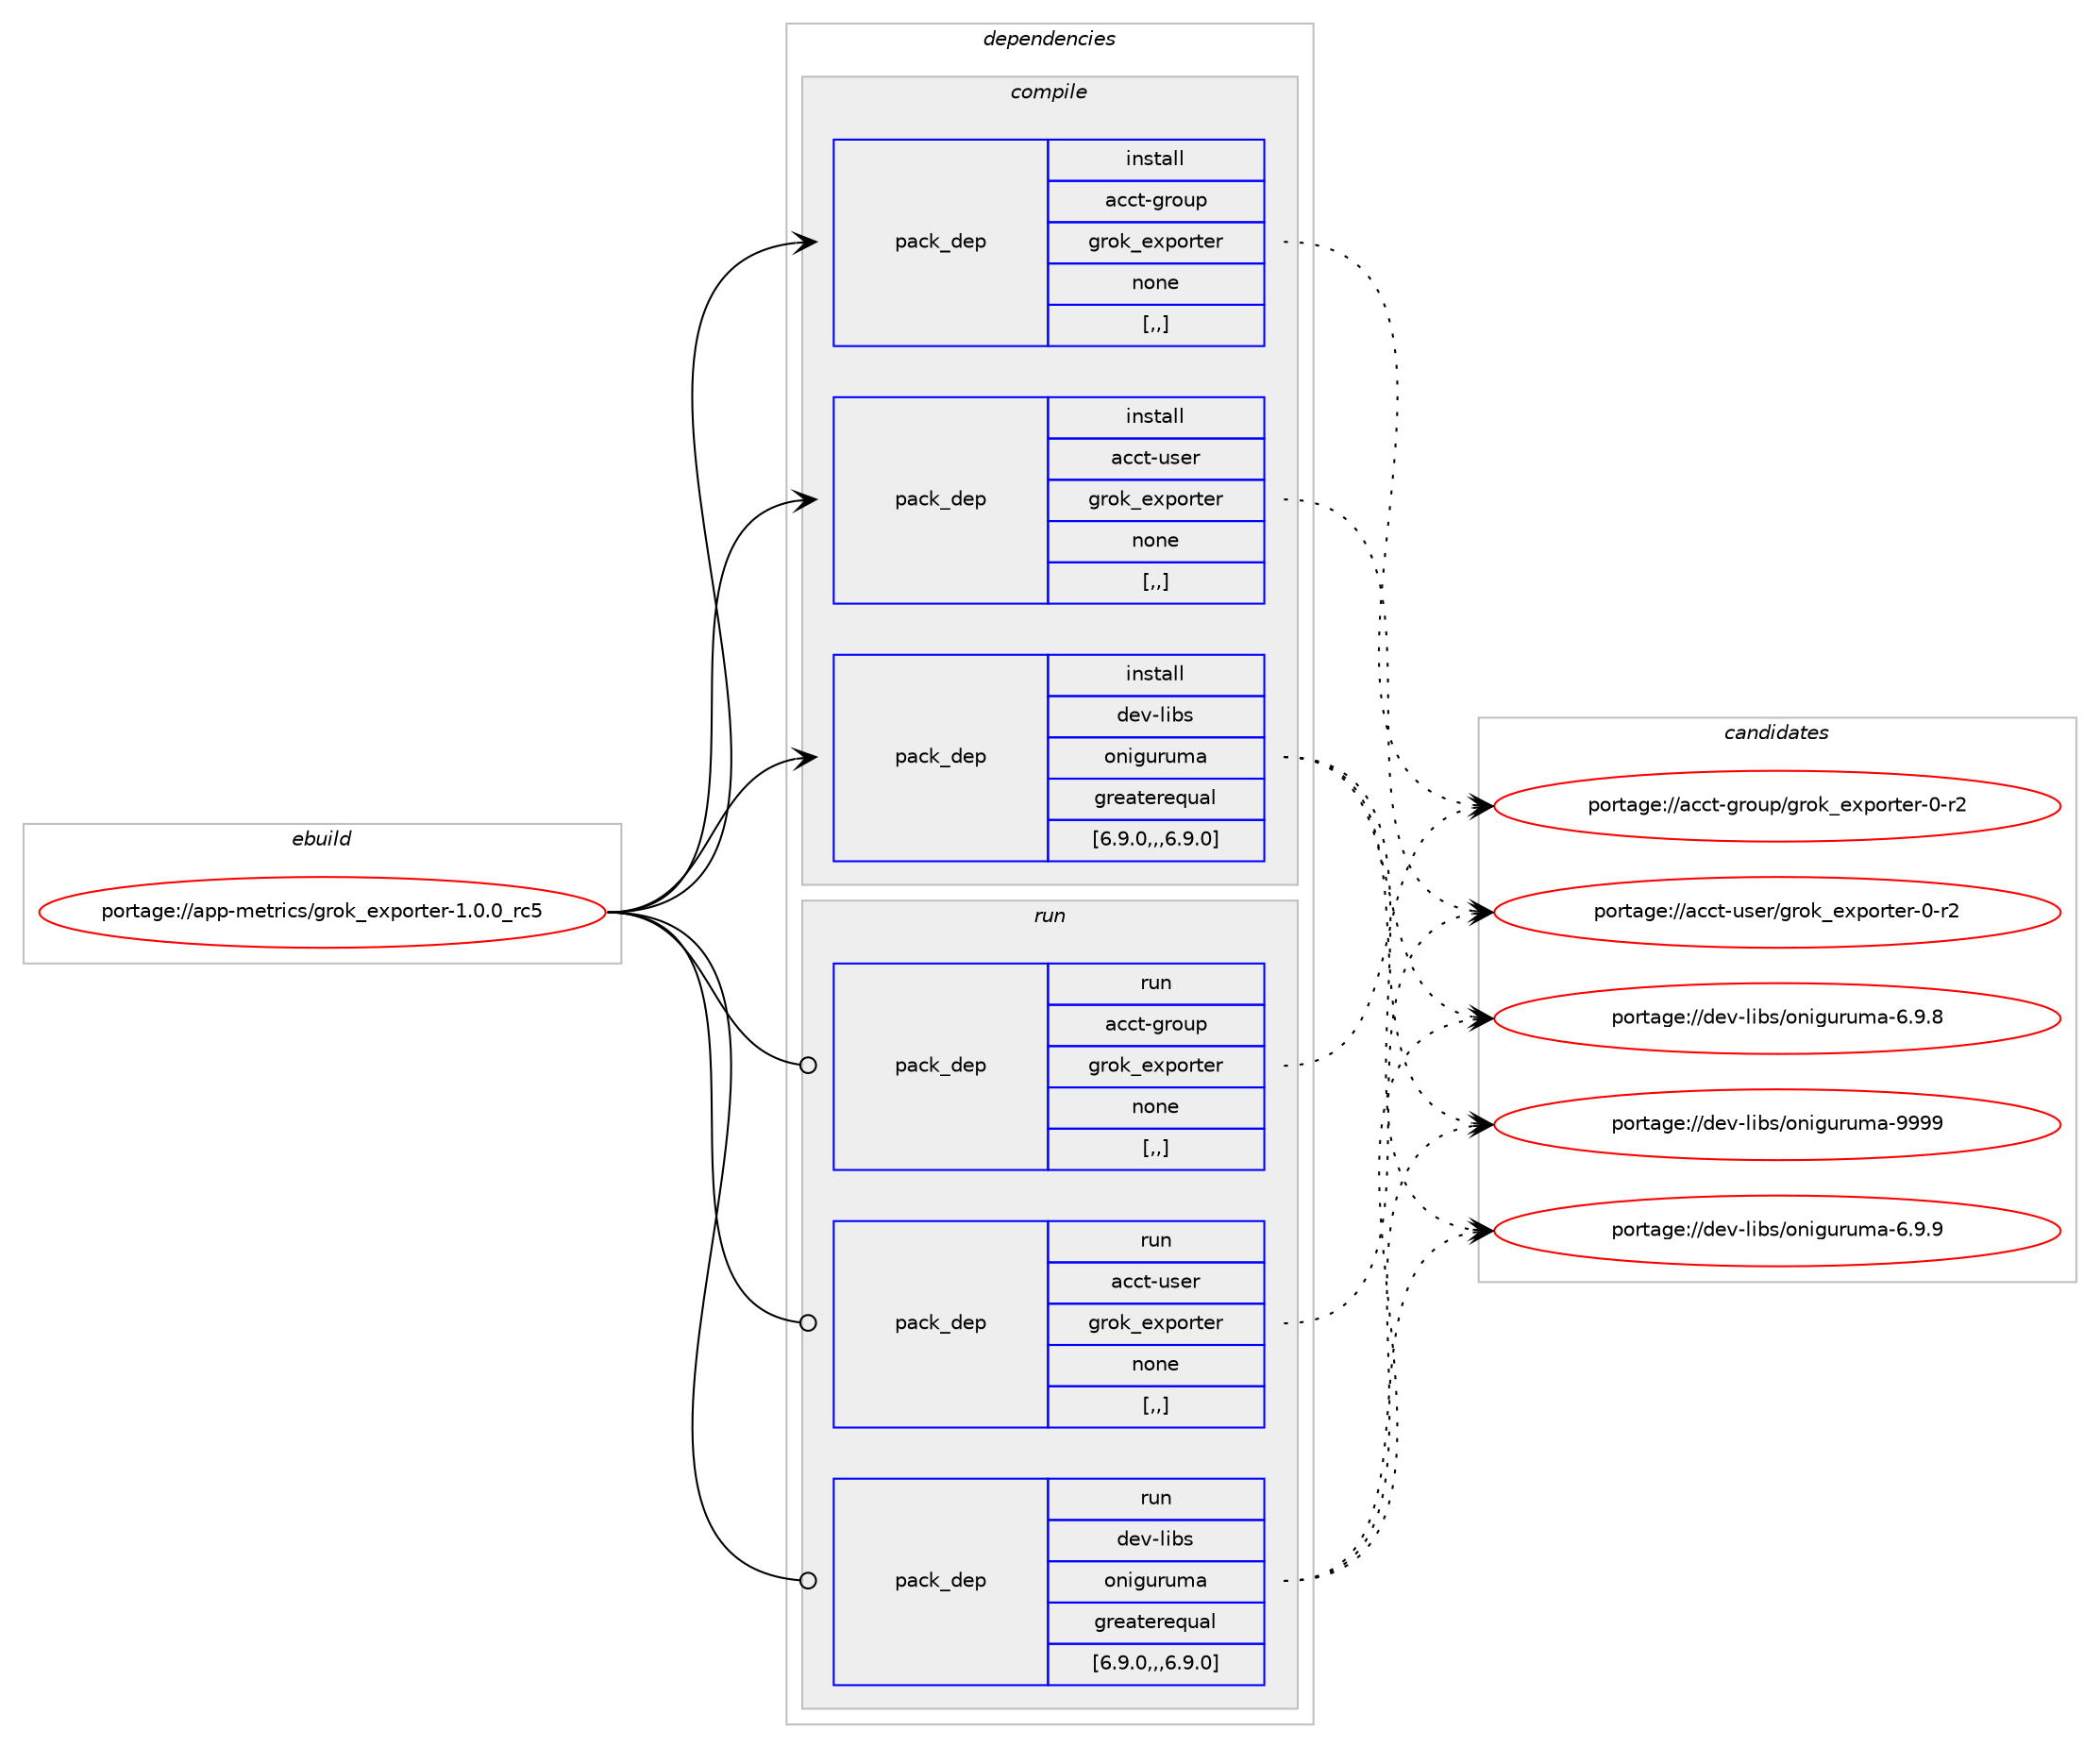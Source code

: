 digraph prolog {

# *************
# Graph options
# *************

newrank=true;
concentrate=true;
compound=true;
graph [rankdir=LR,fontname=Helvetica,fontsize=10,ranksep=1.5];#, ranksep=2.5, nodesep=0.2];
edge  [arrowhead=vee];
node  [fontname=Helvetica,fontsize=10];

# **********
# The ebuild
# **********

subgraph cluster_leftcol {
color=gray;
label=<<i>ebuild</i>>;
id [label="portage://app-metrics/grok_exporter-1.0.0_rc5", color=red, width=4, href="../app-metrics/grok_exporter-1.0.0_rc5.svg"];
}

# ****************
# The dependencies
# ****************

subgraph cluster_midcol {
color=gray;
label=<<i>dependencies</i>>;
subgraph cluster_compile {
fillcolor="#eeeeee";
style=filled;
label=<<i>compile</i>>;
subgraph pack387905 {
dependency533272 [label=<<TABLE BORDER="0" CELLBORDER="1" CELLSPACING="0" CELLPADDING="4" WIDTH="220"><TR><TD ROWSPAN="6" CELLPADDING="30">pack_dep</TD></TR><TR><TD WIDTH="110">install</TD></TR><TR><TD>acct-group</TD></TR><TR><TD>grok_exporter</TD></TR><TR><TD>none</TD></TR><TR><TD>[,,]</TD></TR></TABLE>>, shape=none, color=blue];
}
id:e -> dependency533272:w [weight=20,style="solid",arrowhead="vee"];
subgraph pack387906 {
dependency533273 [label=<<TABLE BORDER="0" CELLBORDER="1" CELLSPACING="0" CELLPADDING="4" WIDTH="220"><TR><TD ROWSPAN="6" CELLPADDING="30">pack_dep</TD></TR><TR><TD WIDTH="110">install</TD></TR><TR><TD>acct-user</TD></TR><TR><TD>grok_exporter</TD></TR><TR><TD>none</TD></TR><TR><TD>[,,]</TD></TR></TABLE>>, shape=none, color=blue];
}
id:e -> dependency533273:w [weight=20,style="solid",arrowhead="vee"];
subgraph pack387907 {
dependency533274 [label=<<TABLE BORDER="0" CELLBORDER="1" CELLSPACING="0" CELLPADDING="4" WIDTH="220"><TR><TD ROWSPAN="6" CELLPADDING="30">pack_dep</TD></TR><TR><TD WIDTH="110">install</TD></TR><TR><TD>dev-libs</TD></TR><TR><TD>oniguruma</TD></TR><TR><TD>greaterequal</TD></TR><TR><TD>[6.9.0,,,6.9.0]</TD></TR></TABLE>>, shape=none, color=blue];
}
id:e -> dependency533274:w [weight=20,style="solid",arrowhead="vee"];
}
subgraph cluster_compileandrun {
fillcolor="#eeeeee";
style=filled;
label=<<i>compile and run</i>>;
}
subgraph cluster_run {
fillcolor="#eeeeee";
style=filled;
label=<<i>run</i>>;
subgraph pack387908 {
dependency533275 [label=<<TABLE BORDER="0" CELLBORDER="1" CELLSPACING="0" CELLPADDING="4" WIDTH="220"><TR><TD ROWSPAN="6" CELLPADDING="30">pack_dep</TD></TR><TR><TD WIDTH="110">run</TD></TR><TR><TD>acct-group</TD></TR><TR><TD>grok_exporter</TD></TR><TR><TD>none</TD></TR><TR><TD>[,,]</TD></TR></TABLE>>, shape=none, color=blue];
}
id:e -> dependency533275:w [weight=20,style="solid",arrowhead="odot"];
subgraph pack387909 {
dependency533276 [label=<<TABLE BORDER="0" CELLBORDER="1" CELLSPACING="0" CELLPADDING="4" WIDTH="220"><TR><TD ROWSPAN="6" CELLPADDING="30">pack_dep</TD></TR><TR><TD WIDTH="110">run</TD></TR><TR><TD>acct-user</TD></TR><TR><TD>grok_exporter</TD></TR><TR><TD>none</TD></TR><TR><TD>[,,]</TD></TR></TABLE>>, shape=none, color=blue];
}
id:e -> dependency533276:w [weight=20,style="solid",arrowhead="odot"];
subgraph pack387910 {
dependency533277 [label=<<TABLE BORDER="0" CELLBORDER="1" CELLSPACING="0" CELLPADDING="4" WIDTH="220"><TR><TD ROWSPAN="6" CELLPADDING="30">pack_dep</TD></TR><TR><TD WIDTH="110">run</TD></TR><TR><TD>dev-libs</TD></TR><TR><TD>oniguruma</TD></TR><TR><TD>greaterequal</TD></TR><TR><TD>[6.9.0,,,6.9.0]</TD></TR></TABLE>>, shape=none, color=blue];
}
id:e -> dependency533277:w [weight=20,style="solid",arrowhead="odot"];
}
}

# **************
# The candidates
# **************

subgraph cluster_choices {
rank=same;
color=gray;
label=<<i>candidates</i>>;

subgraph choice387905 {
color=black;
nodesep=1;
choice97999911645103114111117112471031141111079510112011211111411610111445484511450 [label="portage://acct-group/grok_exporter-0-r2", color=red, width=4,href="../acct-group/grok_exporter-0-r2.svg"];
dependency533272:e -> choice97999911645103114111117112471031141111079510112011211111411610111445484511450:w [style=dotted,weight="100"];
}
subgraph choice387906 {
color=black;
nodesep=1;
choice97999911645117115101114471031141111079510112011211111411610111445484511450 [label="portage://acct-user/grok_exporter-0-r2", color=red, width=4,href="../acct-user/grok_exporter-0-r2.svg"];
dependency533273:e -> choice97999911645117115101114471031141111079510112011211111411610111445484511450:w [style=dotted,weight="100"];
}
subgraph choice387907 {
color=black;
nodesep=1;
choice100101118451081059811547111110105103117114117109974557575757 [label="portage://dev-libs/oniguruma-9999", color=red, width=4,href="../dev-libs/oniguruma-9999.svg"];
choice10010111845108105981154711111010510311711411710997455446574657 [label="portage://dev-libs/oniguruma-6.9.9", color=red, width=4,href="../dev-libs/oniguruma-6.9.9.svg"];
choice10010111845108105981154711111010510311711411710997455446574656 [label="portage://dev-libs/oniguruma-6.9.8", color=red, width=4,href="../dev-libs/oniguruma-6.9.8.svg"];
dependency533274:e -> choice100101118451081059811547111110105103117114117109974557575757:w [style=dotted,weight="100"];
dependency533274:e -> choice10010111845108105981154711111010510311711411710997455446574657:w [style=dotted,weight="100"];
dependency533274:e -> choice10010111845108105981154711111010510311711411710997455446574656:w [style=dotted,weight="100"];
}
subgraph choice387908 {
color=black;
nodesep=1;
choice97999911645103114111117112471031141111079510112011211111411610111445484511450 [label="portage://acct-group/grok_exporter-0-r2", color=red, width=4,href="../acct-group/grok_exporter-0-r2.svg"];
dependency533275:e -> choice97999911645103114111117112471031141111079510112011211111411610111445484511450:w [style=dotted,weight="100"];
}
subgraph choice387909 {
color=black;
nodesep=1;
choice97999911645117115101114471031141111079510112011211111411610111445484511450 [label="portage://acct-user/grok_exporter-0-r2", color=red, width=4,href="../acct-user/grok_exporter-0-r2.svg"];
dependency533276:e -> choice97999911645117115101114471031141111079510112011211111411610111445484511450:w [style=dotted,weight="100"];
}
subgraph choice387910 {
color=black;
nodesep=1;
choice100101118451081059811547111110105103117114117109974557575757 [label="portage://dev-libs/oniguruma-9999", color=red, width=4,href="../dev-libs/oniguruma-9999.svg"];
choice10010111845108105981154711111010510311711411710997455446574657 [label="portage://dev-libs/oniguruma-6.9.9", color=red, width=4,href="../dev-libs/oniguruma-6.9.9.svg"];
choice10010111845108105981154711111010510311711411710997455446574656 [label="portage://dev-libs/oniguruma-6.9.8", color=red, width=4,href="../dev-libs/oniguruma-6.9.8.svg"];
dependency533277:e -> choice100101118451081059811547111110105103117114117109974557575757:w [style=dotted,weight="100"];
dependency533277:e -> choice10010111845108105981154711111010510311711411710997455446574657:w [style=dotted,weight="100"];
dependency533277:e -> choice10010111845108105981154711111010510311711411710997455446574656:w [style=dotted,weight="100"];
}
}

}
